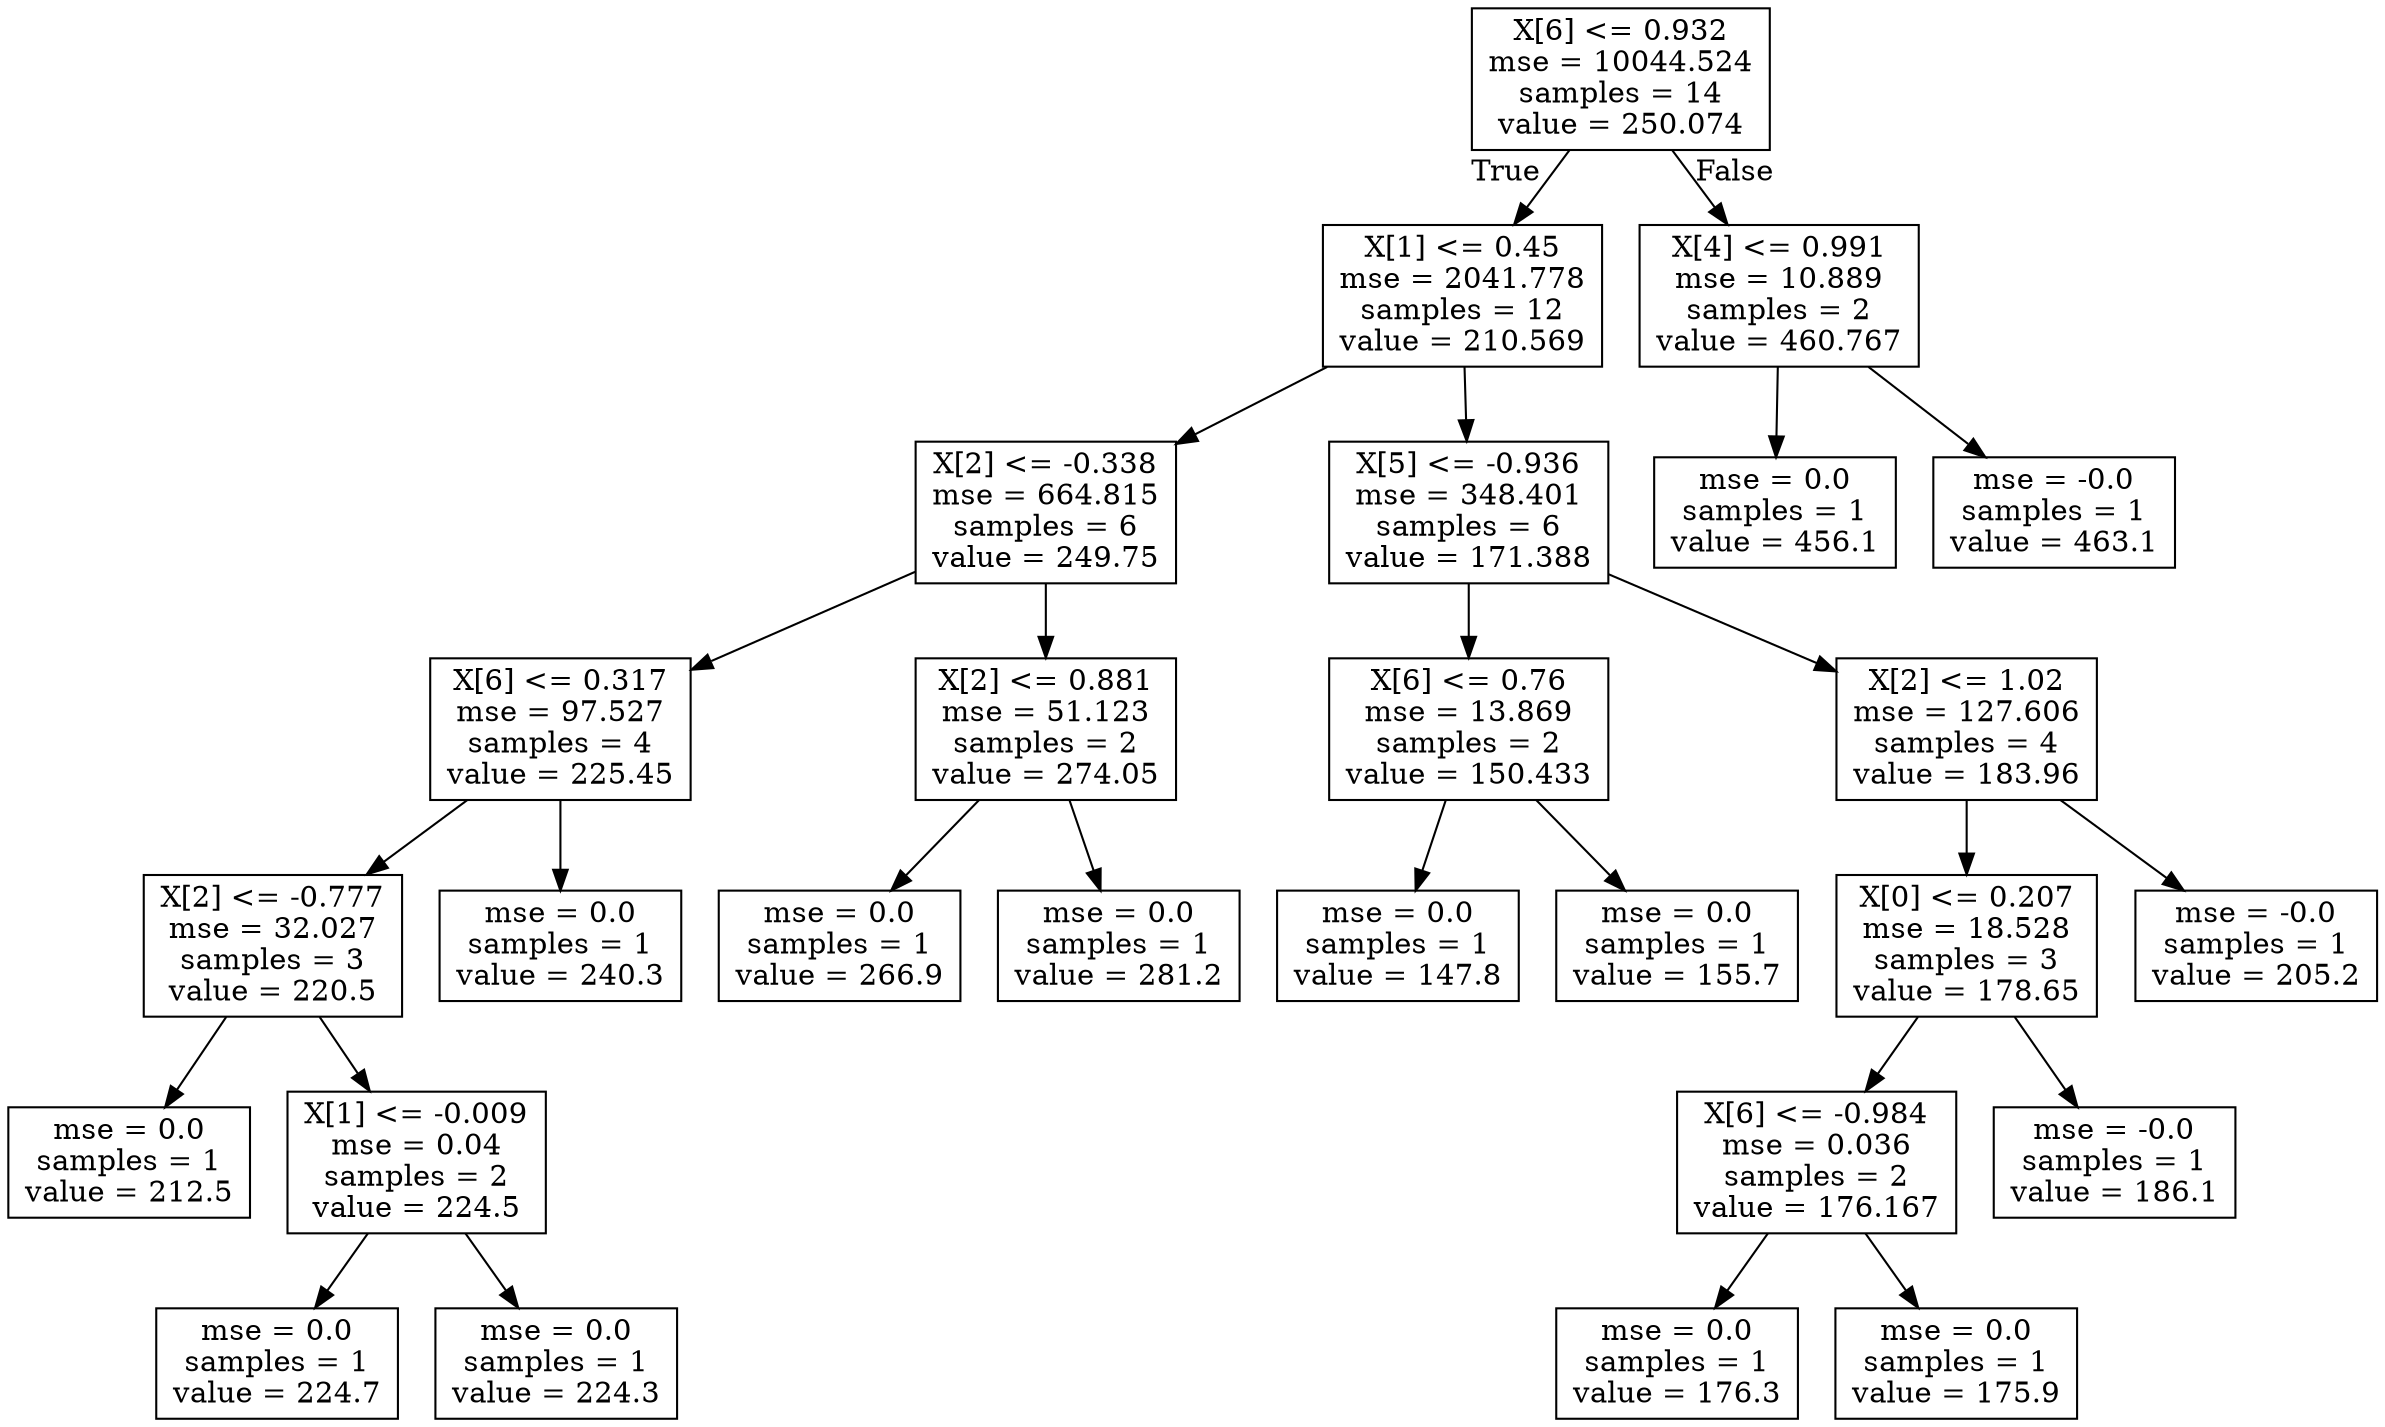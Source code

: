 digraph Tree {
node [shape=box] ;
0 [label="X[6] <= 0.932\nmse = 10044.524\nsamples = 14\nvalue = 250.074"] ;
1 [label="X[1] <= 0.45\nmse = 2041.778\nsamples = 12\nvalue = 210.569"] ;
0 -> 1 [labeldistance=2.5, labelangle=45, headlabel="True"] ;
2 [label="X[2] <= -0.338\nmse = 664.815\nsamples = 6\nvalue = 249.75"] ;
1 -> 2 ;
3 [label="X[6] <= 0.317\nmse = 97.527\nsamples = 4\nvalue = 225.45"] ;
2 -> 3 ;
4 [label="X[2] <= -0.777\nmse = 32.027\nsamples = 3\nvalue = 220.5"] ;
3 -> 4 ;
5 [label="mse = 0.0\nsamples = 1\nvalue = 212.5"] ;
4 -> 5 ;
6 [label="X[1] <= -0.009\nmse = 0.04\nsamples = 2\nvalue = 224.5"] ;
4 -> 6 ;
7 [label="mse = 0.0\nsamples = 1\nvalue = 224.7"] ;
6 -> 7 ;
8 [label="mse = 0.0\nsamples = 1\nvalue = 224.3"] ;
6 -> 8 ;
9 [label="mse = 0.0\nsamples = 1\nvalue = 240.3"] ;
3 -> 9 ;
10 [label="X[2] <= 0.881\nmse = 51.123\nsamples = 2\nvalue = 274.05"] ;
2 -> 10 ;
11 [label="mse = 0.0\nsamples = 1\nvalue = 266.9"] ;
10 -> 11 ;
12 [label="mse = 0.0\nsamples = 1\nvalue = 281.2"] ;
10 -> 12 ;
13 [label="X[5] <= -0.936\nmse = 348.401\nsamples = 6\nvalue = 171.388"] ;
1 -> 13 ;
14 [label="X[6] <= 0.76\nmse = 13.869\nsamples = 2\nvalue = 150.433"] ;
13 -> 14 ;
15 [label="mse = 0.0\nsamples = 1\nvalue = 147.8"] ;
14 -> 15 ;
16 [label="mse = 0.0\nsamples = 1\nvalue = 155.7"] ;
14 -> 16 ;
17 [label="X[2] <= 1.02\nmse = 127.606\nsamples = 4\nvalue = 183.96"] ;
13 -> 17 ;
18 [label="X[0] <= 0.207\nmse = 18.528\nsamples = 3\nvalue = 178.65"] ;
17 -> 18 ;
19 [label="X[6] <= -0.984\nmse = 0.036\nsamples = 2\nvalue = 176.167"] ;
18 -> 19 ;
20 [label="mse = 0.0\nsamples = 1\nvalue = 176.3"] ;
19 -> 20 ;
21 [label="mse = 0.0\nsamples = 1\nvalue = 175.9"] ;
19 -> 21 ;
22 [label="mse = -0.0\nsamples = 1\nvalue = 186.1"] ;
18 -> 22 ;
23 [label="mse = -0.0\nsamples = 1\nvalue = 205.2"] ;
17 -> 23 ;
24 [label="X[4] <= 0.991\nmse = 10.889\nsamples = 2\nvalue = 460.767"] ;
0 -> 24 [labeldistance=2.5, labelangle=-45, headlabel="False"] ;
25 [label="mse = 0.0\nsamples = 1\nvalue = 456.1"] ;
24 -> 25 ;
26 [label="mse = -0.0\nsamples = 1\nvalue = 463.1"] ;
24 -> 26 ;
}